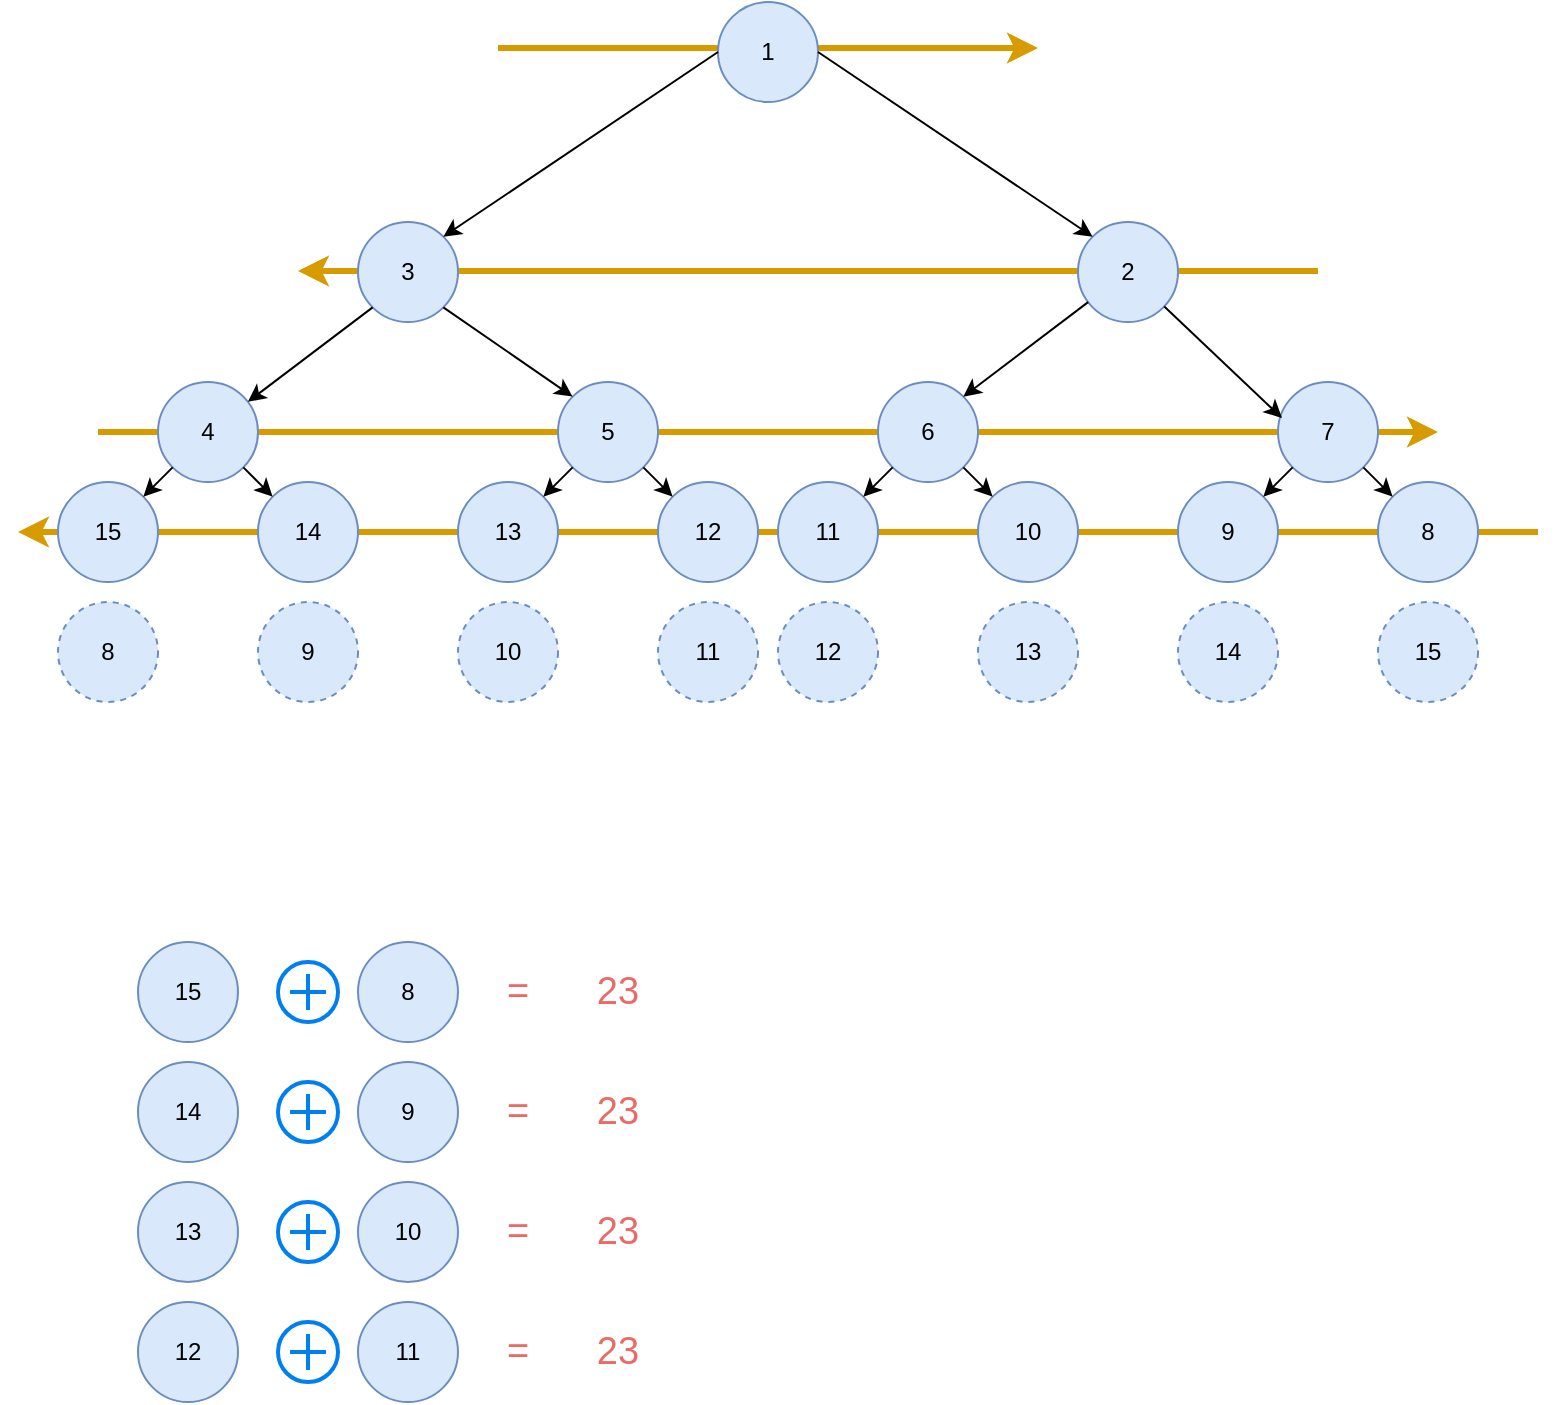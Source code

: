 <mxfile version="12.4.2" type="device" pages="1"><diagram id="W_YrqU5MTgbCthRM7Vd6" name="Page-1"><mxGraphModel dx="1298" dy="900" grid="1" gridSize="10" guides="1" tooltips="1" connect="1" arrows="1" fold="1" page="1" pageScale="1" pageWidth="850" pageHeight="1100" math="0" shadow="0"><root><mxCell id="0"/><mxCell id="1" parent="0"/><mxCell id="JaakOTXXCcAlditdlMfG-39" value="" style="endArrow=classic;html=1;strokeWidth=3;strokeColor=#d79b00;fillColor=#ffe6cc;" edge="1" parent="1"><mxGeometry width="50" height="50" relative="1" as="geometry"><mxPoint x="770" y="295" as="sourcePoint"/><mxPoint x="10" y="295" as="targetPoint"/></mxGeometry></mxCell><mxCell id="JaakOTXXCcAlditdlMfG-38" value="" style="endArrow=classic;html=1;strokeWidth=3;strokeColor=#d79b00;fillColor=#ffe6cc;" edge="1" parent="1"><mxGeometry width="50" height="50" relative="1" as="geometry"><mxPoint x="50" y="245" as="sourcePoint"/><mxPoint x="720" y="245" as="targetPoint"/></mxGeometry></mxCell><mxCell id="JaakOTXXCcAlditdlMfG-35" value="" style="endArrow=classic;html=1;strokeWidth=3;strokeColor=#d79b00;fillColor=#ffe6cc;" edge="1" parent="1"><mxGeometry width="50" height="50" relative="1" as="geometry"><mxPoint x="660" y="164.5" as="sourcePoint"/><mxPoint x="150" y="164.5" as="targetPoint"/></mxGeometry></mxCell><mxCell id="JaakOTXXCcAlditdlMfG-34" value="" style="endArrow=classic;html=1;strokeWidth=3;strokeColor=#d79b00;fillColor=#ffe6cc;" edge="1" parent="1"><mxGeometry width="50" height="50" relative="1" as="geometry"><mxPoint x="250" y="53" as="sourcePoint"/><mxPoint x="520" y="53" as="targetPoint"/></mxGeometry></mxCell><mxCell id="JaakOTXXCcAlditdlMfG-1" value="1" style="ellipse;whiteSpace=wrap;html=1;aspect=fixed;fillColor=#dae8fc;strokeColor=#6c8ebf;" vertex="1" parent="1"><mxGeometry x="360" y="30" width="50" height="50" as="geometry"/></mxCell><mxCell id="JaakOTXXCcAlditdlMfG-2" value="3" style="ellipse;whiteSpace=wrap;html=1;aspect=fixed;fillColor=#dae8fc;strokeColor=#6c8ebf;" vertex="1" parent="1"><mxGeometry x="180" y="140" width="50" height="50" as="geometry"/></mxCell><mxCell id="JaakOTXXCcAlditdlMfG-3" value="2" style="ellipse;whiteSpace=wrap;html=1;aspect=fixed;fillColor=#dae8fc;strokeColor=#6c8ebf;" vertex="1" parent="1"><mxGeometry x="540" y="140" width="50" height="50" as="geometry"/></mxCell><mxCell id="JaakOTXXCcAlditdlMfG-4" value="4" style="ellipse;whiteSpace=wrap;html=1;aspect=fixed;fillColor=#dae8fc;strokeColor=#6c8ebf;" vertex="1" parent="1"><mxGeometry x="80" y="220" width="50" height="50" as="geometry"/></mxCell><mxCell id="JaakOTXXCcAlditdlMfG-5" value="5" style="ellipse;whiteSpace=wrap;html=1;aspect=fixed;fillColor=#dae8fc;strokeColor=#6c8ebf;" vertex="1" parent="1"><mxGeometry x="280" y="220" width="50" height="50" as="geometry"/></mxCell><mxCell id="JaakOTXXCcAlditdlMfG-6" value="6" style="ellipse;whiteSpace=wrap;html=1;aspect=fixed;fillColor=#dae8fc;strokeColor=#6c8ebf;" vertex="1" parent="1"><mxGeometry x="440" y="220" width="50" height="50" as="geometry"/></mxCell><mxCell id="JaakOTXXCcAlditdlMfG-7" value="7" style="ellipse;whiteSpace=wrap;html=1;aspect=fixed;fillColor=#dae8fc;strokeColor=#6c8ebf;" vertex="1" parent="1"><mxGeometry x="640" y="220" width="50" height="50" as="geometry"/></mxCell><mxCell id="JaakOTXXCcAlditdlMfG-8" value="9" style="ellipse;whiteSpace=wrap;html=1;aspect=fixed;fillColor=#dae8fc;strokeColor=#6c8ebf;" vertex="1" parent="1"><mxGeometry x="590" y="270" width="50" height="50" as="geometry"/></mxCell><mxCell id="JaakOTXXCcAlditdlMfG-9" value="8" style="ellipse;whiteSpace=wrap;html=1;aspect=fixed;fillColor=#dae8fc;strokeColor=#6c8ebf;" vertex="1" parent="1"><mxGeometry x="690" y="270" width="50" height="50" as="geometry"/></mxCell><mxCell id="JaakOTXXCcAlditdlMfG-14" value="11" style="ellipse;whiteSpace=wrap;html=1;aspect=fixed;fillColor=#dae8fc;strokeColor=#6c8ebf;" vertex="1" parent="1"><mxGeometry x="390" y="270" width="50" height="50" as="geometry"/></mxCell><mxCell id="JaakOTXXCcAlditdlMfG-15" value="10" style="ellipse;whiteSpace=wrap;html=1;aspect=fixed;fillColor=#dae8fc;strokeColor=#6c8ebf;" vertex="1" parent="1"><mxGeometry x="490" y="270" width="50" height="50" as="geometry"/></mxCell><mxCell id="JaakOTXXCcAlditdlMfG-16" value="13" style="ellipse;whiteSpace=wrap;html=1;aspect=fixed;fillColor=#dae8fc;strokeColor=#6c8ebf;" vertex="1" parent="1"><mxGeometry x="230" y="270" width="50" height="50" as="geometry"/></mxCell><mxCell id="JaakOTXXCcAlditdlMfG-17" value="12" style="ellipse;whiteSpace=wrap;html=1;aspect=fixed;fillColor=#dae8fc;strokeColor=#6c8ebf;" vertex="1" parent="1"><mxGeometry x="330" y="270" width="50" height="50" as="geometry"/></mxCell><mxCell id="JaakOTXXCcAlditdlMfG-18" value="15" style="ellipse;whiteSpace=wrap;html=1;aspect=fixed;fillColor=#dae8fc;strokeColor=#6c8ebf;" vertex="1" parent="1"><mxGeometry x="30" y="270" width="50" height="50" as="geometry"/></mxCell><mxCell id="JaakOTXXCcAlditdlMfG-19" value="14" style="ellipse;whiteSpace=wrap;html=1;aspect=fixed;fillColor=#dae8fc;strokeColor=#6c8ebf;" vertex="1" parent="1"><mxGeometry x="130" y="270" width="50" height="50" as="geometry"/></mxCell><mxCell id="JaakOTXXCcAlditdlMfG-20" value="" style="endArrow=classic;html=1;entryX=1;entryY=0;entryDx=0;entryDy=0;exitX=0;exitY=0.5;exitDx=0;exitDy=0;" edge="1" parent="1" source="JaakOTXXCcAlditdlMfG-1" target="JaakOTXXCcAlditdlMfG-2"><mxGeometry width="50" height="50" relative="1" as="geometry"><mxPoint x="30" y="390" as="sourcePoint"/><mxPoint x="80" y="340" as="targetPoint"/></mxGeometry></mxCell><mxCell id="JaakOTXXCcAlditdlMfG-21" value="" style="endArrow=classic;html=1;exitX=1;exitY=0.5;exitDx=0;exitDy=0;entryX=0;entryY=0;entryDx=0;entryDy=0;" edge="1" parent="1" source="JaakOTXXCcAlditdlMfG-1" target="JaakOTXXCcAlditdlMfG-3"><mxGeometry width="50" height="50" relative="1" as="geometry"><mxPoint x="30" y="390" as="sourcePoint"/><mxPoint x="80" y="340" as="targetPoint"/></mxGeometry></mxCell><mxCell id="JaakOTXXCcAlditdlMfG-22" value="" style="endArrow=classic;html=1;exitX=0;exitY=1;exitDx=0;exitDy=0;" edge="1" parent="1" source="JaakOTXXCcAlditdlMfG-2" target="JaakOTXXCcAlditdlMfG-4"><mxGeometry width="50" height="50" relative="1" as="geometry"><mxPoint x="370" y="65" as="sourcePoint"/><mxPoint x="232.678" y="167.322" as="targetPoint"/></mxGeometry></mxCell><mxCell id="JaakOTXXCcAlditdlMfG-23" value="" style="endArrow=classic;html=1;exitX=0;exitY=1;exitDx=0;exitDy=0;entryX=1;entryY=0;entryDx=0;entryDy=0;" edge="1" parent="1" source="JaakOTXXCcAlditdlMfG-4" target="JaakOTXXCcAlditdlMfG-18"><mxGeometry width="50" height="50" relative="1" as="geometry"><mxPoint x="197.322" y="192.678" as="sourcePoint"/><mxPoint x="134.941" y="239.922" as="targetPoint"/></mxGeometry></mxCell><mxCell id="JaakOTXXCcAlditdlMfG-24" value="" style="endArrow=classic;html=1;entryX=0;entryY=0;entryDx=0;entryDy=0;exitX=1;exitY=1;exitDx=0;exitDy=0;" edge="1" parent="1" source="JaakOTXXCcAlditdlMfG-2" target="JaakOTXXCcAlditdlMfG-5"><mxGeometry width="50" height="50" relative="1" as="geometry"><mxPoint x="30" y="390" as="sourcePoint"/><mxPoint x="80" y="340" as="targetPoint"/></mxGeometry></mxCell><mxCell id="JaakOTXXCcAlditdlMfG-25" value="" style="endArrow=classic;html=1;entryX=0;entryY=0;entryDx=0;entryDy=0;exitX=1;exitY=1;exitDx=0;exitDy=0;" edge="1" parent="1" source="JaakOTXXCcAlditdlMfG-4" target="JaakOTXXCcAlditdlMfG-19"><mxGeometry width="50" height="50" relative="1" as="geometry"><mxPoint x="30" y="390" as="sourcePoint"/><mxPoint x="80" y="340" as="targetPoint"/></mxGeometry></mxCell><mxCell id="JaakOTXXCcAlditdlMfG-26" value="" style="endArrow=classic;html=1;exitX=0;exitY=1;exitDx=0;exitDy=0;entryX=1;entryY=0;entryDx=0;entryDy=0;" edge="1" parent="1" source="JaakOTXXCcAlditdlMfG-5" target="JaakOTXXCcAlditdlMfG-16"><mxGeometry width="50" height="50" relative="1" as="geometry"><mxPoint x="30" y="390" as="sourcePoint"/><mxPoint x="80" y="340" as="targetPoint"/></mxGeometry></mxCell><mxCell id="JaakOTXXCcAlditdlMfG-27" value="" style="endArrow=classic;html=1;entryX=0;entryY=0;entryDx=0;entryDy=0;" edge="1" parent="1" source="JaakOTXXCcAlditdlMfG-5" target="JaakOTXXCcAlditdlMfG-17"><mxGeometry width="50" height="50" relative="1" as="geometry"><mxPoint x="30" y="390" as="sourcePoint"/><mxPoint x="80" y="340" as="targetPoint"/></mxGeometry></mxCell><mxCell id="JaakOTXXCcAlditdlMfG-28" value="" style="endArrow=classic;html=1;exitX=0;exitY=1;exitDx=0;exitDy=0;" edge="1" parent="1" source="JaakOTXXCcAlditdlMfG-6" target="JaakOTXXCcAlditdlMfG-14"><mxGeometry width="50" height="50" relative="1" as="geometry"><mxPoint x="30" y="390" as="sourcePoint"/><mxPoint x="80" y="340" as="targetPoint"/></mxGeometry></mxCell><mxCell id="JaakOTXXCcAlditdlMfG-29" value="" style="endArrow=classic;html=1;entryX=0;entryY=0;entryDx=0;entryDy=0;exitX=1;exitY=1;exitDx=0;exitDy=0;" edge="1" parent="1" source="JaakOTXXCcAlditdlMfG-6" target="JaakOTXXCcAlditdlMfG-15"><mxGeometry width="50" height="50" relative="1" as="geometry"><mxPoint x="30" y="390" as="sourcePoint"/><mxPoint x="80" y="340" as="targetPoint"/></mxGeometry></mxCell><mxCell id="JaakOTXXCcAlditdlMfG-30" value="" style="endArrow=classic;html=1;exitX=0;exitY=1;exitDx=0;exitDy=0;entryX=1;entryY=0;entryDx=0;entryDy=0;" edge="1" parent="1" source="JaakOTXXCcAlditdlMfG-7" target="JaakOTXXCcAlditdlMfG-8"><mxGeometry width="50" height="50" relative="1" as="geometry"><mxPoint x="30" y="390" as="sourcePoint"/><mxPoint x="80" y="340" as="targetPoint"/></mxGeometry></mxCell><mxCell id="JaakOTXXCcAlditdlMfG-31" value="" style="endArrow=classic;html=1;entryX=0;entryY=0;entryDx=0;entryDy=0;exitX=1;exitY=1;exitDx=0;exitDy=0;" edge="1" parent="1" source="JaakOTXXCcAlditdlMfG-7" target="JaakOTXXCcAlditdlMfG-9"><mxGeometry width="50" height="50" relative="1" as="geometry"><mxPoint x="30" y="390" as="sourcePoint"/><mxPoint x="80" y="340" as="targetPoint"/></mxGeometry></mxCell><mxCell id="JaakOTXXCcAlditdlMfG-32" value="" style="endArrow=classic;html=1;entryX=1;entryY=0;entryDx=0;entryDy=0;" edge="1" parent="1" source="JaakOTXXCcAlditdlMfG-3" target="JaakOTXXCcAlditdlMfG-6"><mxGeometry width="50" height="50" relative="1" as="geometry"><mxPoint x="30" y="390" as="sourcePoint"/><mxPoint x="80" y="340" as="targetPoint"/></mxGeometry></mxCell><mxCell id="JaakOTXXCcAlditdlMfG-33" value="" style="endArrow=classic;html=1;entryX=0.04;entryY=0.36;entryDx=0;entryDy=0;entryPerimeter=0;" edge="1" parent="1" source="JaakOTXXCcAlditdlMfG-3" target="JaakOTXXCcAlditdlMfG-7"><mxGeometry width="50" height="50" relative="1" as="geometry"><mxPoint x="20" y="470" as="sourcePoint"/><mxPoint x="70" y="420" as="targetPoint"/></mxGeometry></mxCell><mxCell id="JaakOTXXCcAlditdlMfG-43" value="15" style="ellipse;whiteSpace=wrap;html=1;aspect=fixed;fillColor=#dae8fc;strokeColor=#6c8ebf;" vertex="1" parent="1"><mxGeometry x="70" y="500" width="50" height="50" as="geometry"/></mxCell><mxCell id="JaakOTXXCcAlditdlMfG-44" value="8" style="ellipse;whiteSpace=wrap;html=1;aspect=fixed;fillColor=#dae8fc;strokeColor=#6c8ebf;" vertex="1" parent="1"><mxGeometry x="180" y="500" width="50" height="50" as="geometry"/></mxCell><mxCell id="JaakOTXXCcAlditdlMfG-47" value="" style="html=1;verticalLabelPosition=bottom;align=center;labelBackgroundColor=#ffffff;verticalAlign=top;strokeWidth=2;strokeColor=#0080F0;shadow=0;dashed=0;shape=mxgraph.ios7.icons.add;" vertex="1" parent="1"><mxGeometry x="140" y="510" width="30" height="30" as="geometry"/></mxCell><mxCell id="JaakOTXXCcAlditdlMfG-48" value="=" style="text;html=1;strokeColor=none;fillColor=none;align=center;verticalAlign=middle;whiteSpace=wrap;rounded=0;fontSize=19;fontColor=#EA6B66;" vertex="1" parent="1"><mxGeometry x="240" y="515" width="40" height="20" as="geometry"/></mxCell><mxCell id="JaakOTXXCcAlditdlMfG-50" value="23" style="text;html=1;strokeColor=none;fillColor=none;align=center;verticalAlign=middle;whiteSpace=wrap;rounded=0;fontSize=19;fontColor=#EA6B66;" vertex="1" parent="1"><mxGeometry x="290" y="515" width="40" height="20" as="geometry"/></mxCell><mxCell id="JaakOTXXCcAlditdlMfG-76" value="14" style="ellipse;whiteSpace=wrap;html=1;aspect=fixed;fillColor=#dae8fc;strokeColor=#6c8ebf;" vertex="1" parent="1"><mxGeometry x="70" y="560" width="50" height="50" as="geometry"/></mxCell><mxCell id="JaakOTXXCcAlditdlMfG-77" value="9" style="ellipse;whiteSpace=wrap;html=1;aspect=fixed;fillColor=#dae8fc;strokeColor=#6c8ebf;" vertex="1" parent="1"><mxGeometry x="180" y="560" width="50" height="50" as="geometry"/></mxCell><mxCell id="JaakOTXXCcAlditdlMfG-78" value="" style="html=1;verticalLabelPosition=bottom;align=center;labelBackgroundColor=#ffffff;verticalAlign=top;strokeWidth=2;strokeColor=#0080F0;shadow=0;dashed=0;shape=mxgraph.ios7.icons.add;" vertex="1" parent="1"><mxGeometry x="140" y="570" width="30" height="30" as="geometry"/></mxCell><mxCell id="JaakOTXXCcAlditdlMfG-79" value="=" style="text;html=1;strokeColor=none;fillColor=none;align=center;verticalAlign=middle;whiteSpace=wrap;rounded=0;fontSize=19;fontColor=#EA6B66;" vertex="1" parent="1"><mxGeometry x="240" y="575" width="40" height="20" as="geometry"/></mxCell><mxCell id="JaakOTXXCcAlditdlMfG-80" value="23" style="text;html=1;strokeColor=none;fillColor=none;align=center;verticalAlign=middle;whiteSpace=wrap;rounded=0;fontSize=19;fontColor=#EA6B66;" vertex="1" parent="1"><mxGeometry x="290" y="575" width="40" height="20" as="geometry"/></mxCell><mxCell id="JaakOTXXCcAlditdlMfG-81" value="13" style="ellipse;whiteSpace=wrap;html=1;aspect=fixed;fillColor=#dae8fc;strokeColor=#6c8ebf;" vertex="1" parent="1"><mxGeometry x="70" y="620" width="50" height="50" as="geometry"/></mxCell><mxCell id="JaakOTXXCcAlditdlMfG-82" value="10" style="ellipse;whiteSpace=wrap;html=1;aspect=fixed;fillColor=#dae8fc;strokeColor=#6c8ebf;" vertex="1" parent="1"><mxGeometry x="180" y="620" width="50" height="50" as="geometry"/></mxCell><mxCell id="JaakOTXXCcAlditdlMfG-83" value="" style="html=1;verticalLabelPosition=bottom;align=center;labelBackgroundColor=#ffffff;verticalAlign=top;strokeWidth=2;strokeColor=#0080F0;shadow=0;dashed=0;shape=mxgraph.ios7.icons.add;" vertex="1" parent="1"><mxGeometry x="140" y="630" width="30" height="30" as="geometry"/></mxCell><mxCell id="JaakOTXXCcAlditdlMfG-84" value="=" style="text;html=1;strokeColor=none;fillColor=none;align=center;verticalAlign=middle;whiteSpace=wrap;rounded=0;fontSize=19;fontColor=#EA6B66;" vertex="1" parent="1"><mxGeometry x="240" y="635" width="40" height="20" as="geometry"/></mxCell><mxCell id="JaakOTXXCcAlditdlMfG-85" value="23" style="text;html=1;strokeColor=none;fillColor=none;align=center;verticalAlign=middle;whiteSpace=wrap;rounded=0;fontSize=19;fontColor=#EA6B66;" vertex="1" parent="1"><mxGeometry x="290" y="635" width="40" height="20" as="geometry"/></mxCell><mxCell id="JaakOTXXCcAlditdlMfG-86" value="12" style="ellipse;whiteSpace=wrap;html=1;aspect=fixed;fillColor=#dae8fc;strokeColor=#6c8ebf;" vertex="1" parent="1"><mxGeometry x="70" y="680" width="50" height="50" as="geometry"/></mxCell><mxCell id="JaakOTXXCcAlditdlMfG-87" value="11" style="ellipse;whiteSpace=wrap;html=1;aspect=fixed;fillColor=#dae8fc;strokeColor=#6c8ebf;" vertex="1" parent="1"><mxGeometry x="180" y="680" width="50" height="50" as="geometry"/></mxCell><mxCell id="JaakOTXXCcAlditdlMfG-88" value="" style="html=1;verticalLabelPosition=bottom;align=center;labelBackgroundColor=#ffffff;verticalAlign=top;strokeWidth=2;strokeColor=#0080F0;shadow=0;dashed=0;shape=mxgraph.ios7.icons.add;" vertex="1" parent="1"><mxGeometry x="140" y="690" width="30" height="30" as="geometry"/></mxCell><mxCell id="JaakOTXXCcAlditdlMfG-89" value="=" style="text;html=1;strokeColor=none;fillColor=none;align=center;verticalAlign=middle;whiteSpace=wrap;rounded=0;fontSize=19;fontColor=#EA6B66;" vertex="1" parent="1"><mxGeometry x="240" y="695" width="40" height="20" as="geometry"/></mxCell><mxCell id="JaakOTXXCcAlditdlMfG-90" value="23" style="text;html=1;strokeColor=none;fillColor=none;align=center;verticalAlign=middle;whiteSpace=wrap;rounded=0;fontSize=19;fontColor=#EA6B66;" vertex="1" parent="1"><mxGeometry x="290" y="695" width="40" height="20" as="geometry"/></mxCell><mxCell id="JaakOTXXCcAlditdlMfG-91" value="14" style="ellipse;whiteSpace=wrap;html=1;aspect=fixed;fillColor=#dae8fc;strokeColor=#6c8ebf;dashed=1;" vertex="1" parent="1"><mxGeometry x="590" y="330" width="50" height="50" as="geometry"/></mxCell><mxCell id="JaakOTXXCcAlditdlMfG-92" value="15" style="ellipse;whiteSpace=wrap;html=1;aspect=fixed;fillColor=#dae8fc;strokeColor=#6c8ebf;dashed=1;" vertex="1" parent="1"><mxGeometry x="690" y="330" width="50" height="50" as="geometry"/></mxCell><mxCell id="JaakOTXXCcAlditdlMfG-93" value="12" style="ellipse;whiteSpace=wrap;html=1;aspect=fixed;fillColor=#dae8fc;strokeColor=#6c8ebf;dashed=1;" vertex="1" parent="1"><mxGeometry x="390" y="330" width="50" height="50" as="geometry"/></mxCell><mxCell id="JaakOTXXCcAlditdlMfG-94" value="13" style="ellipse;whiteSpace=wrap;html=1;aspect=fixed;fillColor=#dae8fc;strokeColor=#6c8ebf;dashed=1;" vertex="1" parent="1"><mxGeometry x="490" y="330" width="50" height="50" as="geometry"/></mxCell><mxCell id="JaakOTXXCcAlditdlMfG-95" value="10" style="ellipse;whiteSpace=wrap;html=1;aspect=fixed;fillColor=#dae8fc;strokeColor=#6c8ebf;dashed=1;" vertex="1" parent="1"><mxGeometry x="230" y="330" width="50" height="50" as="geometry"/></mxCell><mxCell id="JaakOTXXCcAlditdlMfG-96" value="11" style="ellipse;whiteSpace=wrap;html=1;aspect=fixed;fillColor=#dae8fc;strokeColor=#6c8ebf;dashed=1;" vertex="1" parent="1"><mxGeometry x="330" y="330" width="50" height="50" as="geometry"/></mxCell><mxCell id="JaakOTXXCcAlditdlMfG-97" value="8" style="ellipse;whiteSpace=wrap;html=1;aspect=fixed;fillColor=#dae8fc;strokeColor=#6c8ebf;dashed=1;" vertex="1" parent="1"><mxGeometry x="30" y="330" width="50" height="50" as="geometry"/></mxCell><mxCell id="JaakOTXXCcAlditdlMfG-98" value="9" style="ellipse;whiteSpace=wrap;html=1;aspect=fixed;fillColor=#dae8fc;strokeColor=#6c8ebf;dashed=1;" vertex="1" parent="1"><mxGeometry x="130" y="330" width="50" height="50" as="geometry"/></mxCell></root></mxGraphModel></diagram></mxfile>